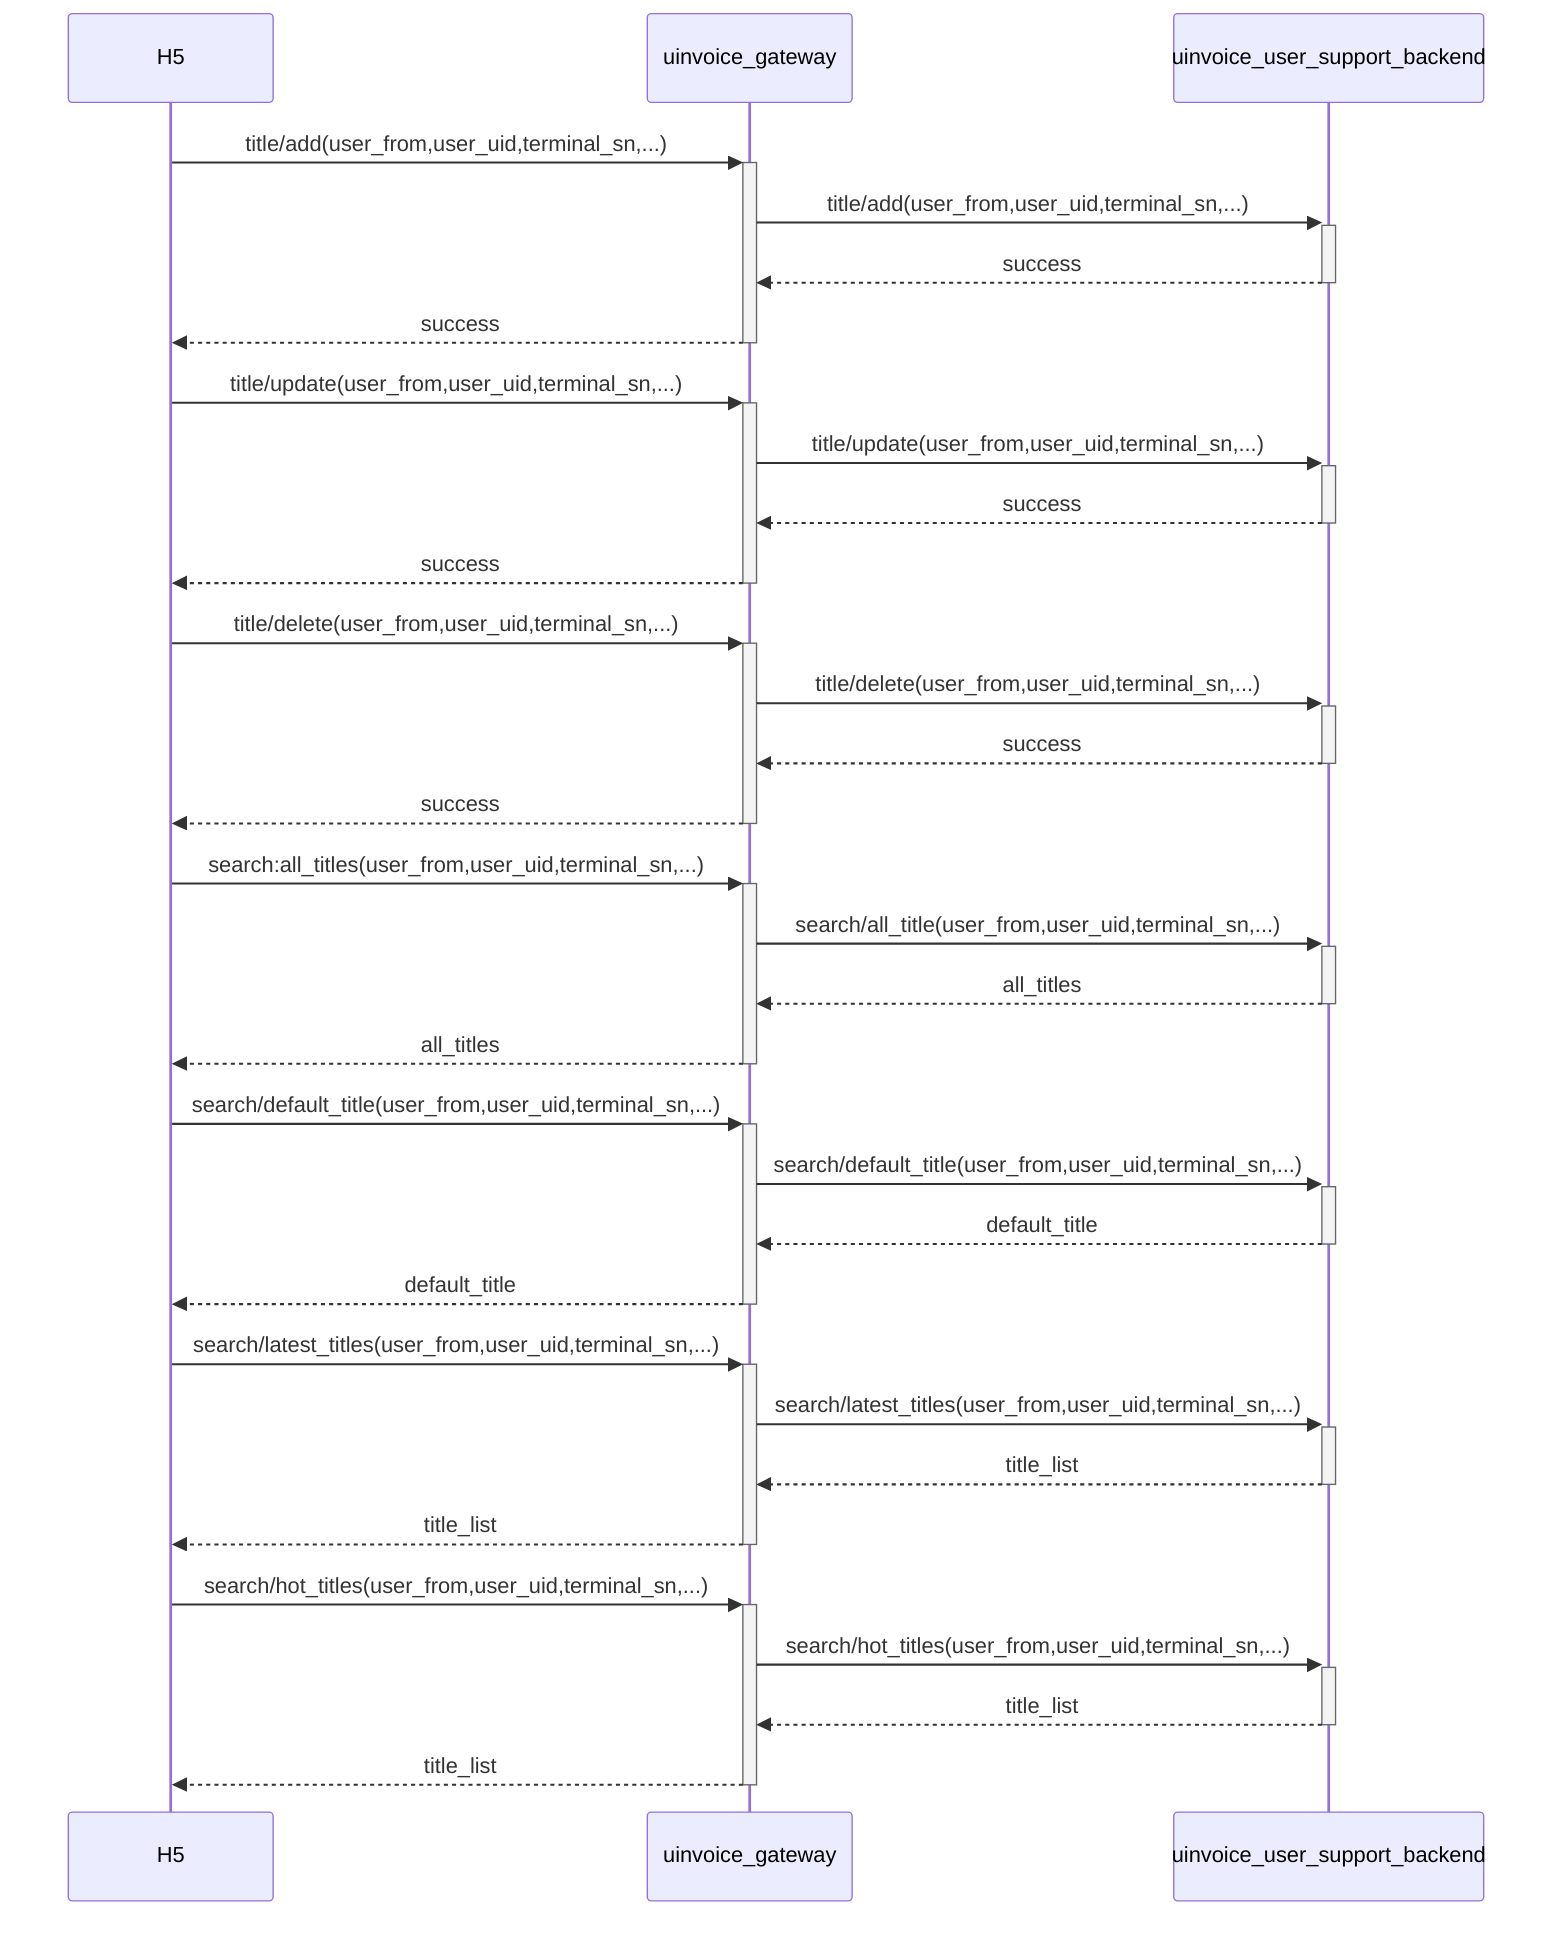 sequenceDiagram
    participant H5
    participant uinvoice_gateway
    participant uinvoice_user_support_backend
    H5->>+uinvoice_gateway:title/add(user_from,user_uid,terminal_sn,...)
    uinvoice_gateway->>+uinvoice_user_support_backend:title/add(user_from,user_uid,terminal_sn,...)
    uinvoice_user_support_backend-->>-uinvoice_gateway:success
    uinvoice_gateway-->>-H5:success

    H5->>+uinvoice_gateway:title/update(user_from,user_uid,terminal_sn,...)
    uinvoice_gateway->>+uinvoice_user_support_backend:title/update(user_from,user_uid,terminal_sn,...)
    uinvoice_user_support_backend-->>-uinvoice_gateway:success
    uinvoice_gateway-->>-H5:success
    
    H5->>+uinvoice_gateway:title/delete(user_from,user_uid,terminal_sn,...)
    uinvoice_gateway->>+uinvoice_user_support_backend:title/delete(user_from,user_uid,terminal_sn,...)
    uinvoice_user_support_backend-->>-uinvoice_gateway:success
    uinvoice_gateway-->>-H5:success

    H5->>+uinvoice_gateway:search:all_titles(user_from,user_uid,terminal_sn,...)
    uinvoice_gateway->>+uinvoice_user_support_backend:search/all_title(user_from,user_uid,terminal_sn,...)
    uinvoice_user_support_backend-->>-uinvoice_gateway:all_titles
    uinvoice_gateway-->>-H5:all_titles

    H5->>+uinvoice_gateway:search/default_title(user_from,user_uid,terminal_sn,...)
    uinvoice_gateway->>+uinvoice_user_support_backend:search/default_title(user_from,user_uid,terminal_sn,...)
    uinvoice_user_support_backend-->>-uinvoice_gateway:default_title
    uinvoice_gateway-->>-H5:default_title

    H5->>+uinvoice_gateway:search/latest_titles(user_from,user_uid,terminal_sn,...)
    uinvoice_gateway->>+uinvoice_user_support_backend:search/latest_titles(user_from,user_uid,terminal_sn,...)
    uinvoice_user_support_backend-->>-uinvoice_gateway:title_list
    uinvoice_gateway-->>-H5:title_list

    H5->>+uinvoice_gateway:search/hot_titles(user_from,user_uid,terminal_sn,...)
    uinvoice_gateway->>+uinvoice_user_support_backend:search/hot_titles(user_from,user_uid,terminal_sn,...)
    uinvoice_user_support_backend-->>-uinvoice_gateway:title_list
    uinvoice_gateway-->>-H5:title_list